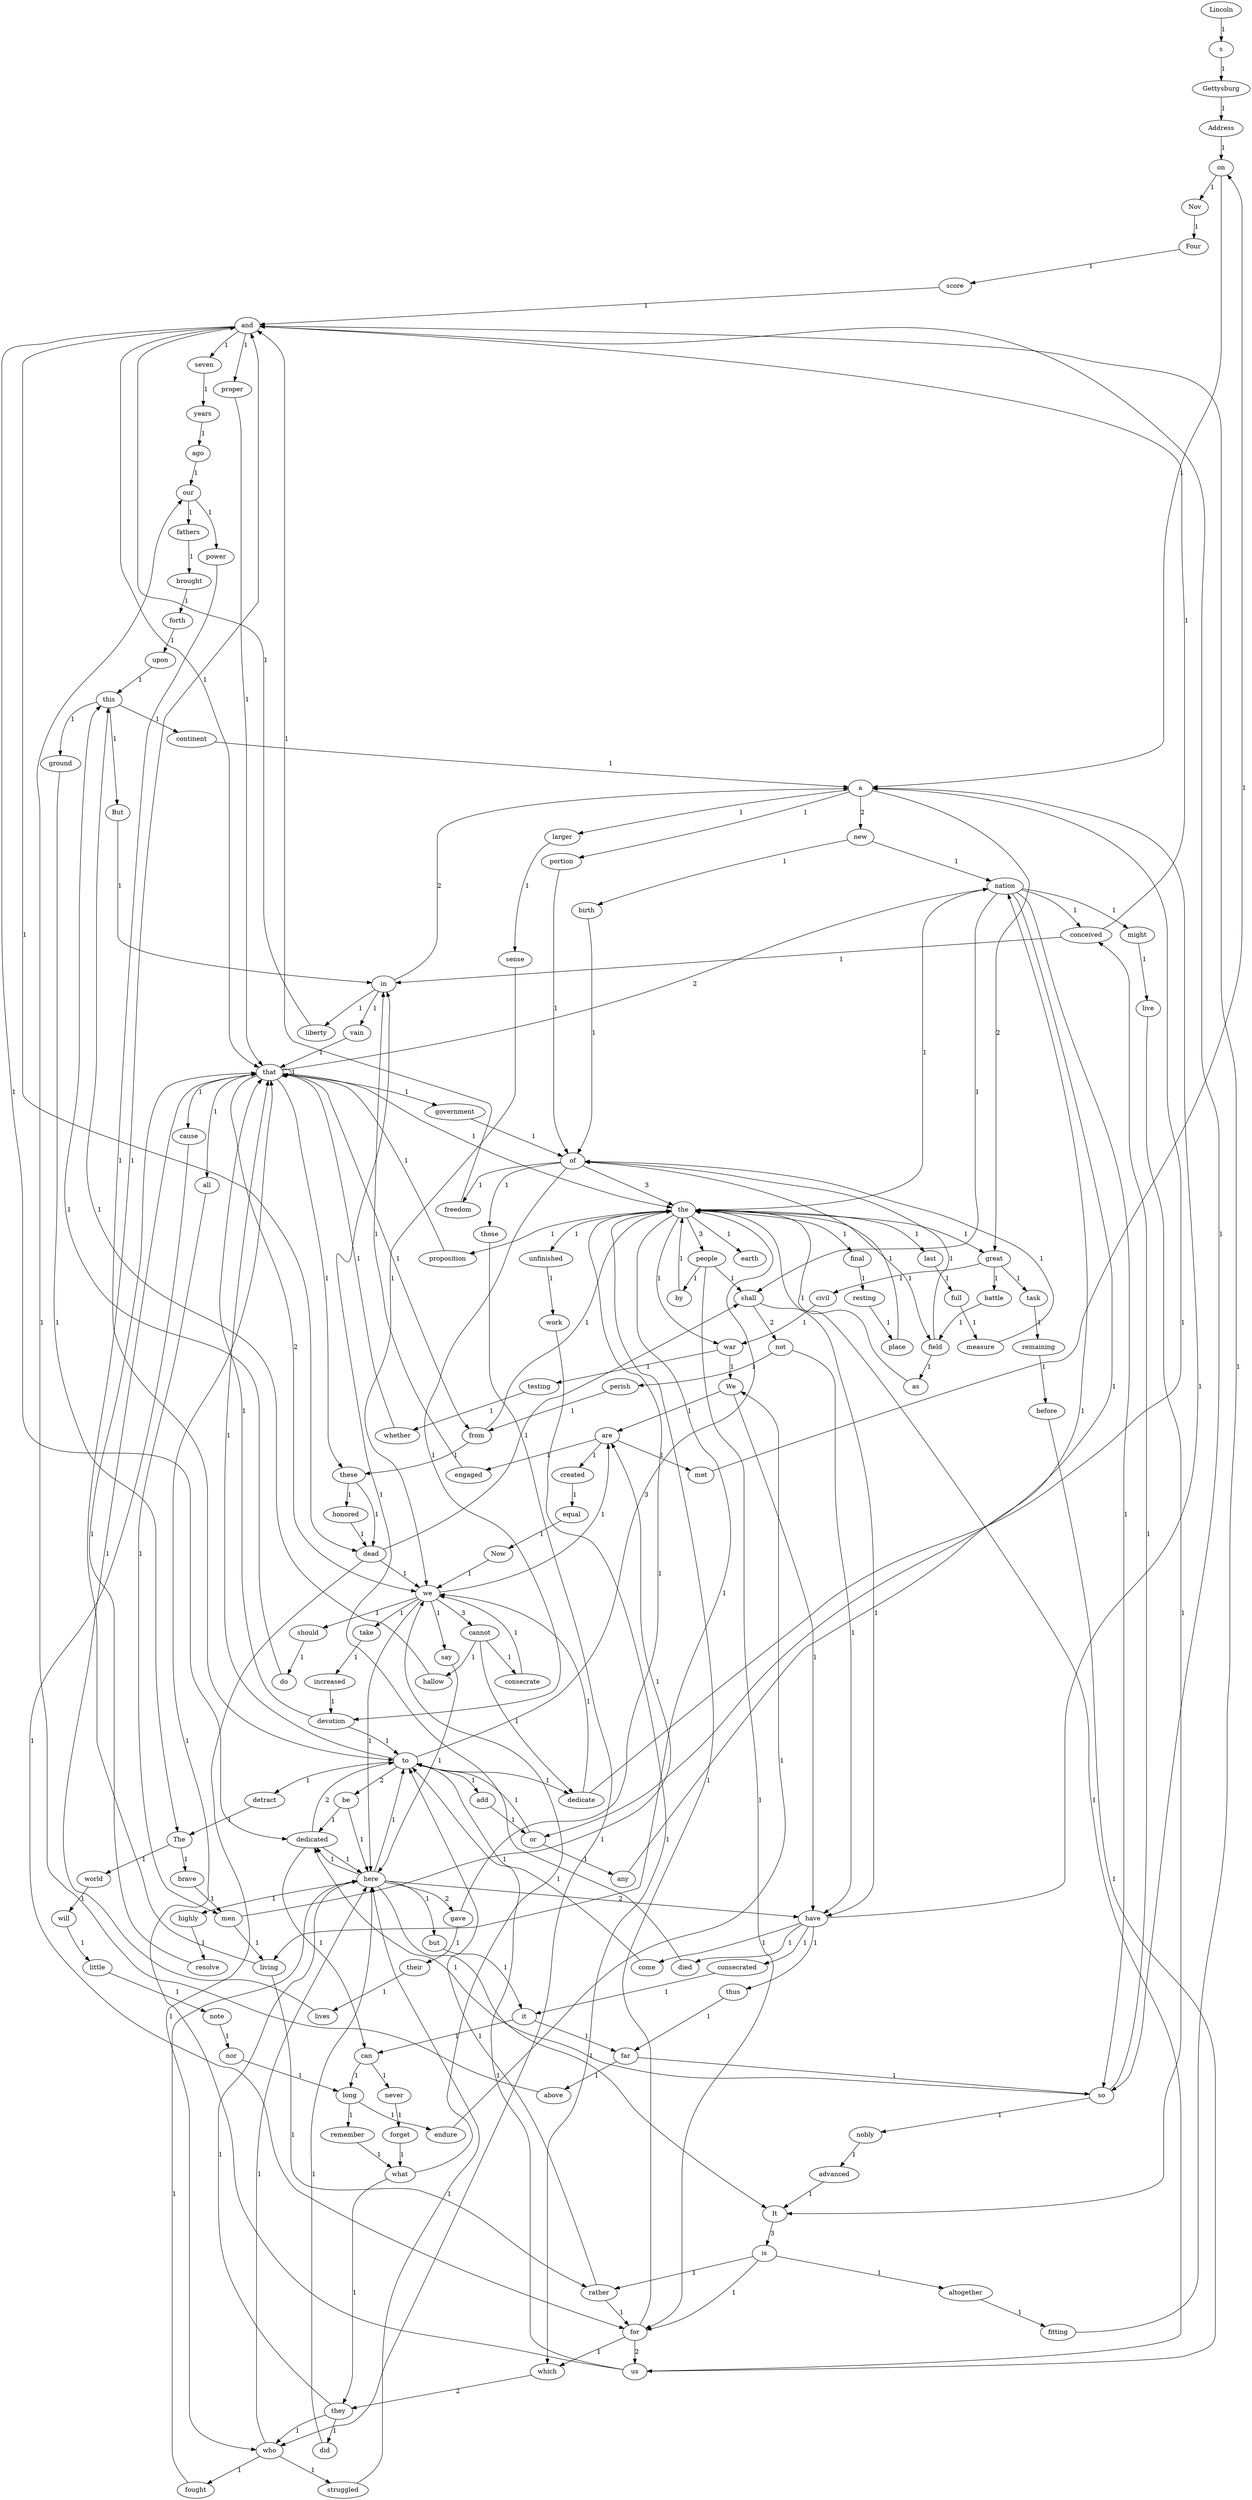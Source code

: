 digraph ha{ Lincoln; s; Gettysburg; Address; on; Nov; Four; score; and; seven; years; ago; our; fathers; brought; forth; upon; this; continent; a; new; nation; conceived; in; liberty; dedicated; to; the; proposition; that; all; men; are; created; equal; Now; we; engaged; great; civil; war; testing; whether; or; any; so; can; long; endure; We; met; battle; field; of; have; come; dedicate; portion; as; final; resting; place; those; who; here; gave; their; lives; might; live; It; is; altogether; fitting; proper; should; do; But; larger; sense; cannot; consecrate; hallow; ground; The; brave; living; dead; struggled; consecrated; it; far; above; power; add; detract; world; will; little; note; nor; remember; what; say; but; never; forget; they; did; for; us; rather; be; unfinished; work; which; fought; thus; nobly; advanced; task; remaining; before; from; these; honored; take; increased; devotion; cause; last; full; measure; highly; resolve; shall; not; died; vain; birth; freedom; government; people; by; perish; earth; Lincoln -> s[label = "1"];s -> Gettysburg[label = "1"];Gettysburg -> Address[label = "1"];Address -> on[label = "1"];on -> Nov[label = "1"];on -> a[label = "1"];Nov -> Four[label = "1"];Four -> score[label = "1"];score -> and[label = "1"];and -> seven[label = "1"];and -> dedicated[label = "1"];and -> that[label = "1"];and -> so[label = "1"];and -> proper[label = "1"];and -> dead[label = "1"];seven -> years[label = "1"];years -> ago[label = "1"];ago -> our[label = "1"];our -> fathers[label = "1"];our -> power[label = "1"];fathers -> brought[label = "1"];brought -> forth[label = "1"];forth -> upon[label = "1"];upon -> this[label = "1"];this -> continent[label = "1"];this -> But[label = "1"];this -> ground[label = "1"];continent -> a[label = "1"];a -> new[label = "2"];a -> great[label = "2"];a -> portion[label = "1"];a -> larger[label = "1"];new -> nation[label = "1"];new -> birth[label = "1"];nation -> conceived[label = "1"];nation -> or[label = "1"];nation -> so[label = "1"];nation -> might[label = "1"];nation -> shall[label = "1"];conceived -> and[label = "1"];conceived -> in[label = "1"];in -> a[label = "2"];in -> liberty[label = "1"];in -> vain[label = "1"];liberty -> and[label = "1"];dedicated -> to[label = "2"];dedicated -> can[label = "1"];dedicated -> here[label = "1"];to -> the[label = "3"];to -> that[label = "1"];to -> dedicate[label = "1"];to -> add[label = "1"];to -> detract[label = "1"];to -> be[label = "2"];the -> nation[label = "1"];the -> proposition[label = "1"];the -> great[label = "1"];the -> war[label = "1"];the -> field[label = "1"];the -> final[label = "1"];the -> living[label = "1"];the -> unfinished[label = "1"];the -> last[label = "1"];the -> people[label = "3"];the -> earth[label = "1"];proposition -> that[label = "1"];that -> nation[label = "2"];that -> the[label = "1"];that -> that[label = "1"];that -> all[label = "1"];that -> we[label = "2"];that -> from[label = "1"];that -> these[label = "1"];that -> cause[label = "1"];that -> government[label = "1"];all -> men[label = "1"];men -> are[label = "1"];men -> living[label = "1"];are -> created[label = "1"];are -> engaged[label = "1"];are -> met[label = "1"];created -> equal[label = "1"];equal -> Now[label = "1"];Now -> we[label = "1"];we -> are[label = "1"];we -> here[label = "1"];we -> should[label = "1"];we -> cannot[label = "3"];we -> say[label = "1"];we -> take[label = "1"];engaged -> in[label = "1"];great -> civil[label = "1"];great -> battle[label = "1"];great -> task[label = "1"];civil -> war[label = "1"];war -> testing[label = "1"];war -> We[label = "1"];testing -> whether[label = "1"];whether -> that[label = "1"];or -> to[label = "1"];or -> any[label = "1"];any -> nation[label = "1"];so -> conceived[label = "1"];so -> dedicated[label = "1"];so -> nobly[label = "1"];can -> long[label = "1"];can -> never[label = "1"];long -> endure[label = "1"];long -> remember[label = "1"];endure -> We[label = "1"];We -> are[label = "1"];We -> have[label = "1"];met -> on[label = "1"];battle -> field[label = "1"];field -> of[label = "1"];field -> as[label = "1"];of -> the[label = "3"];of -> those[label = "1"];of -> devotion[label = "1"];of -> freedom[label = "1"];have -> a[label = "1"];have -> come[label = "1"];have -> consecrated[label = "1"];have -> thus[label = "1"];have -> died[label = "1"];come -> to[label = "1"];dedicate -> a[label = "1"];dedicate -> we[label = "1"];portion -> of[label = "1"];as -> the[label = "1"];final -> resting[label = "1"];resting -> place[label = "1"];place -> of[label = "1"];those -> who[label = "1"];who -> here[label = "1"];who -> struggled[label = "1"];who -> fought[label = "1"];here -> dedicated[label = "1"];here -> to[label = "1"];here -> have[label = "2"];here -> gave[label = "2"];here -> It[label = "1"];here -> but[label = "1"];here -> highly[label = "1"];gave -> the[label = "1"];gave -> their[label = "1"];their -> lives[label = "1"];lives -> that[label = "1"];might -> live[label = "1"];live -> It[label = "1"];It -> is[label = "3"];is -> altogether[label = "1"];is -> for[label = "1"];is -> rather[label = "1"];altogether -> fitting[label = "1"];fitting -> and[label = "1"];proper -> that[label = "1"];should -> do[label = "1"];do -> this[label = "1"];But -> in[label = "1"];larger -> sense[label = "1"];sense -> we[label = "1"];cannot -> dedicate[label = "1"];cannot -> consecrate[label = "1"];cannot -> hallow[label = "1"];consecrate -> we[label = "1"];hallow -> this[label = "1"];ground -> The[label = "1"];The -> brave[label = "1"];The -> world[label = "1"];brave -> men[label = "1"];living -> and[label = "1"];living -> rather[label = "1"];dead -> we[label = "1"];dead -> who[label = "1"];dead -> shall[label = "1"];struggled -> here[label = "1"];consecrated -> it[label = "1"];it -> can[label = "1"];it -> far[label = "1"];far -> so[label = "1"];far -> above[label = "1"];above -> our[label = "1"];power -> to[label = "1"];add -> or[label = "1"];detract -> The[label = "1"];world -> will[label = "1"];will -> little[label = "1"];little -> note[label = "1"];note -> nor[label = "1"];nor -> long[label = "1"];remember -> what[label = "1"];what -> we[label = "1"];what -> they[label = "1"];say -> here[label = "1"];but -> it[label = "1"];never -> forget[label = "1"];forget -> what[label = "1"];they -> who[label = "1"];they -> here[label = "1"];they -> did[label = "1"];did -> here[label = "1"];for -> the[label = "1"];for -> us[label = "2"];for -> which[label = "1"];us -> to[label = "1"];us -> the[label = "1"];us -> that[label = "1"];rather -> to[label = "1"];rather -> for[label = "1"];be -> dedicated[label = "1"];be -> here[label = "1"];unfinished -> work[label = "1"];work -> which[label = "1"];which -> they[label = "2"];fought -> here[label = "1"];thus -> far[label = "1"];nobly -> advanced[label = "1"];advanced -> It[label = "1"];task -> remaining[label = "1"];remaining -> before[label = "1"];before -> us[label = "1"];from -> the[label = "1"];from -> these[label = "1"];these -> dead[label = "1"];these -> honored[label = "1"];honored -> dead[label = "1"];take -> increased[label = "1"];increased -> devotion[label = "1"];devotion -> to[label = "1"];devotion -> that[label = "1"];cause -> for[label = "1"];last -> full[label = "1"];full -> measure[label = "1"];measure -> of[label = "1"];highly -> resolve[label = "1"];resolve -> that[label = "1"];shall -> have[label = "1"];shall -> not[label = "2"];not -> have[label = "1"];not -> perish[label = "1"];died -> in[label = "1"];vain -> that[label = "1"];birth -> of[label = "1"];freedom -> and[label = "1"];government -> of[label = "1"];people -> for[label = "1"];people -> shall[label = "1"];people -> by[label = "1"];by -> the[label = "1"];perish -> from[label = "1"];}
